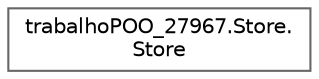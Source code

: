 digraph "Graphical Class Hierarchy"
{
 // LATEX_PDF_SIZE
  bgcolor="transparent";
  edge [fontname=Helvetica,fontsize=10,labelfontname=Helvetica,labelfontsize=10];
  node [fontname=Helvetica,fontsize=10,shape=box,height=0.2,width=0.4];
  rankdir="LR";
  Node0 [id="Node000000",label="trabalhoPOO_27967.Store.\lStore",height=0.2,width=0.4,color="grey40", fillcolor="white", style="filled",URL="$classtrabalho_p_o_o__27967_1_1_store_1_1_store.html",tooltip="Purpose: This class has the definition and properties to manage a store. Created by: Jose Alves a2796..."];
}
